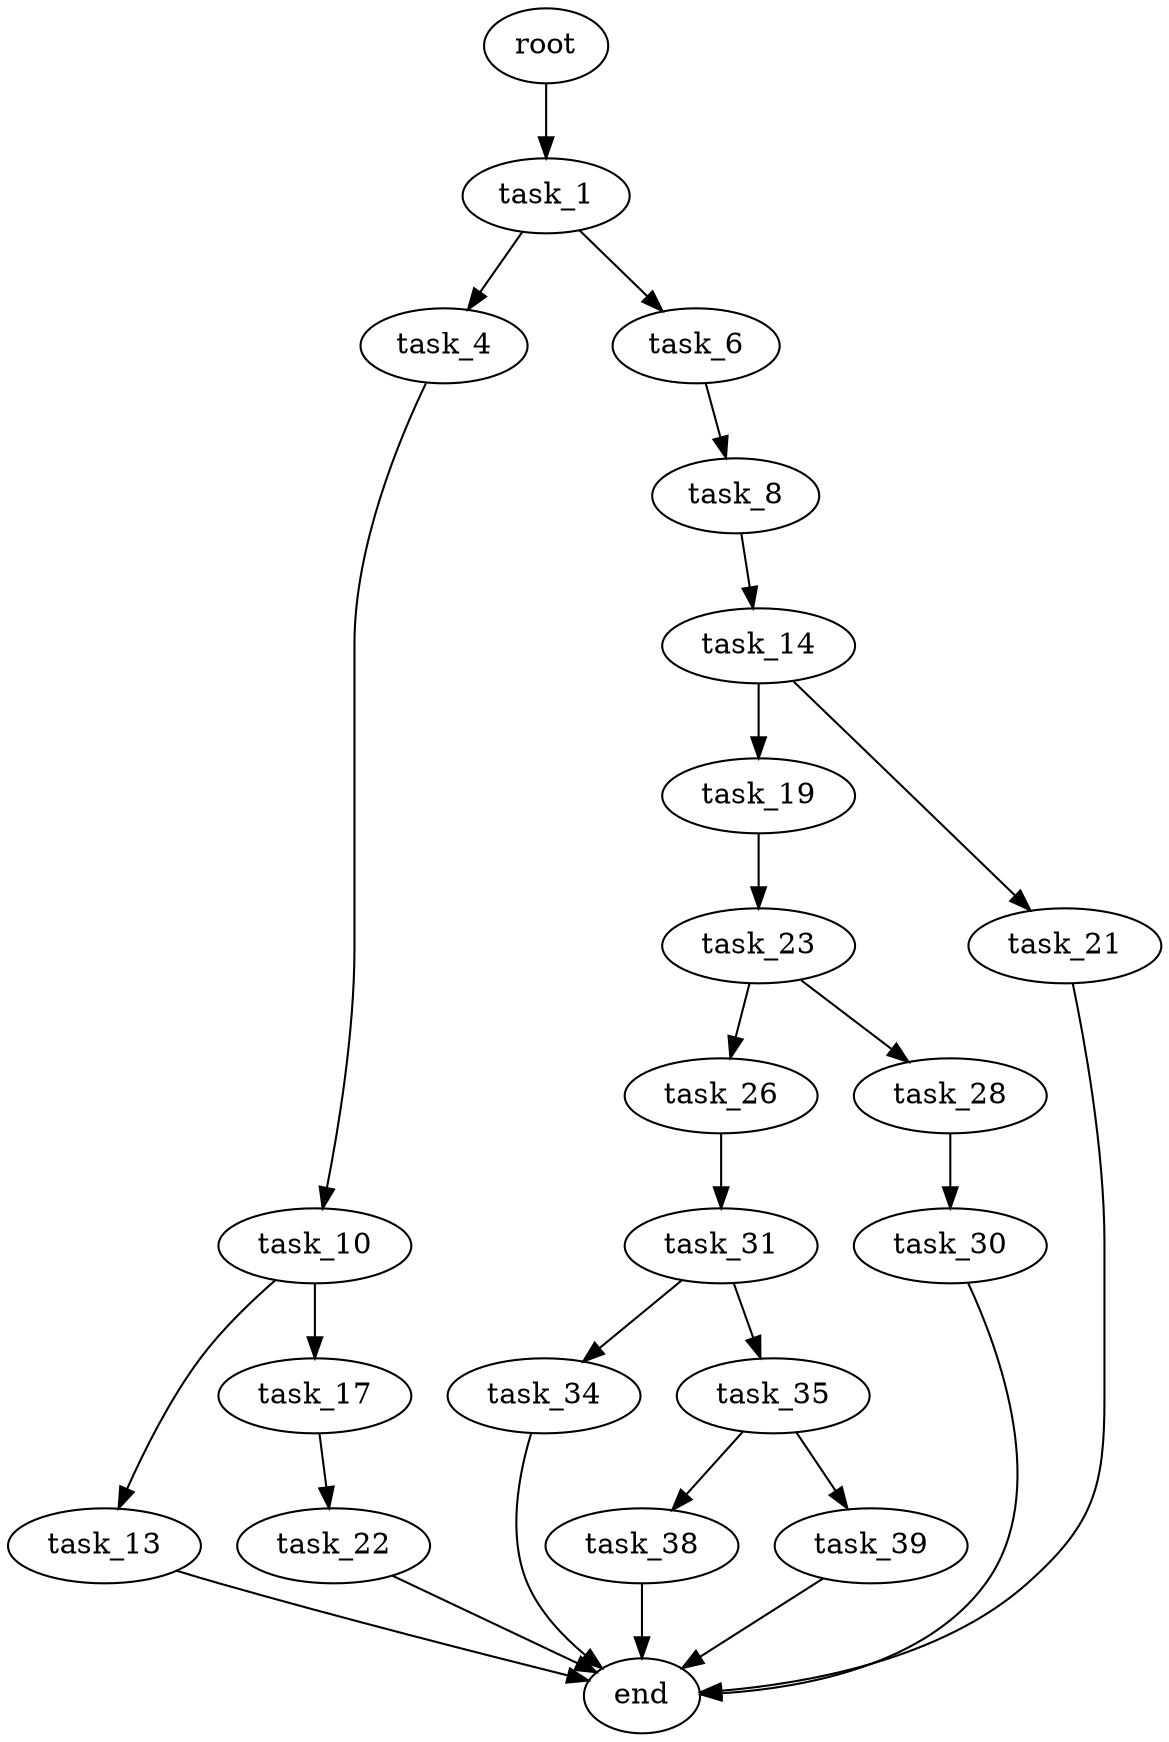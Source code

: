 digraph G {
  root [size="0.000000"];
  task_1 [size="231928233984.000000"];
  task_4 [size="549755813888.000000"];
  task_6 [size="134217728000.000000"];
  task_8 [size="418838814341.000000"];
  task_10 [size="13945922375.000000"];
  task_13 [size="139386269555.000000"];
  task_14 [size="4812414768.000000"];
  task_17 [size="69330826044.000000"];
  task_19 [size="1130457231121.000000"];
  task_21 [size="1073741824000.000000"];
  task_22 [size="20799061131.000000"];
  task_23 [size="1073741824000.000000"];
  task_26 [size="11154268842.000000"];
  task_28 [size="324936419425.000000"];
  task_30 [size="301924052596.000000"];
  task_31 [size="7529217577.000000"];
  task_34 [size="503786249050.000000"];
  task_35 [size="549755813888.000000"];
  task_38 [size="58810487279.000000"];
  task_39 [size="58000652253.000000"];
  end [size="0.000000"];

  root -> task_1 [size="1.000000"];
  task_1 -> task_4 [size="301989888.000000"];
  task_1 -> task_6 [size="301989888.000000"];
  task_4 -> task_10 [size="536870912.000000"];
  task_6 -> task_8 [size="209715200.000000"];
  task_8 -> task_14 [size="536870912.000000"];
  task_10 -> task_13 [size="679477248.000000"];
  task_10 -> task_17 [size="679477248.000000"];
  task_13 -> end [size="1.000000"];
  task_14 -> task_19 [size="134217728.000000"];
  task_14 -> task_21 [size="134217728.000000"];
  task_17 -> task_22 [size="75497472.000000"];
  task_19 -> task_23 [size="679477248.000000"];
  task_21 -> end [size="1.000000"];
  task_22 -> end [size="1.000000"];
  task_23 -> task_26 [size="838860800.000000"];
  task_23 -> task_28 [size="838860800.000000"];
  task_26 -> task_31 [size="209715200.000000"];
  task_28 -> task_30 [size="209715200.000000"];
  task_30 -> end [size="1.000000"];
  task_31 -> task_34 [size="134217728.000000"];
  task_31 -> task_35 [size="134217728.000000"];
  task_34 -> end [size="1.000000"];
  task_35 -> task_38 [size="536870912.000000"];
  task_35 -> task_39 [size="536870912.000000"];
  task_38 -> end [size="1.000000"];
  task_39 -> end [size="1.000000"];
}

